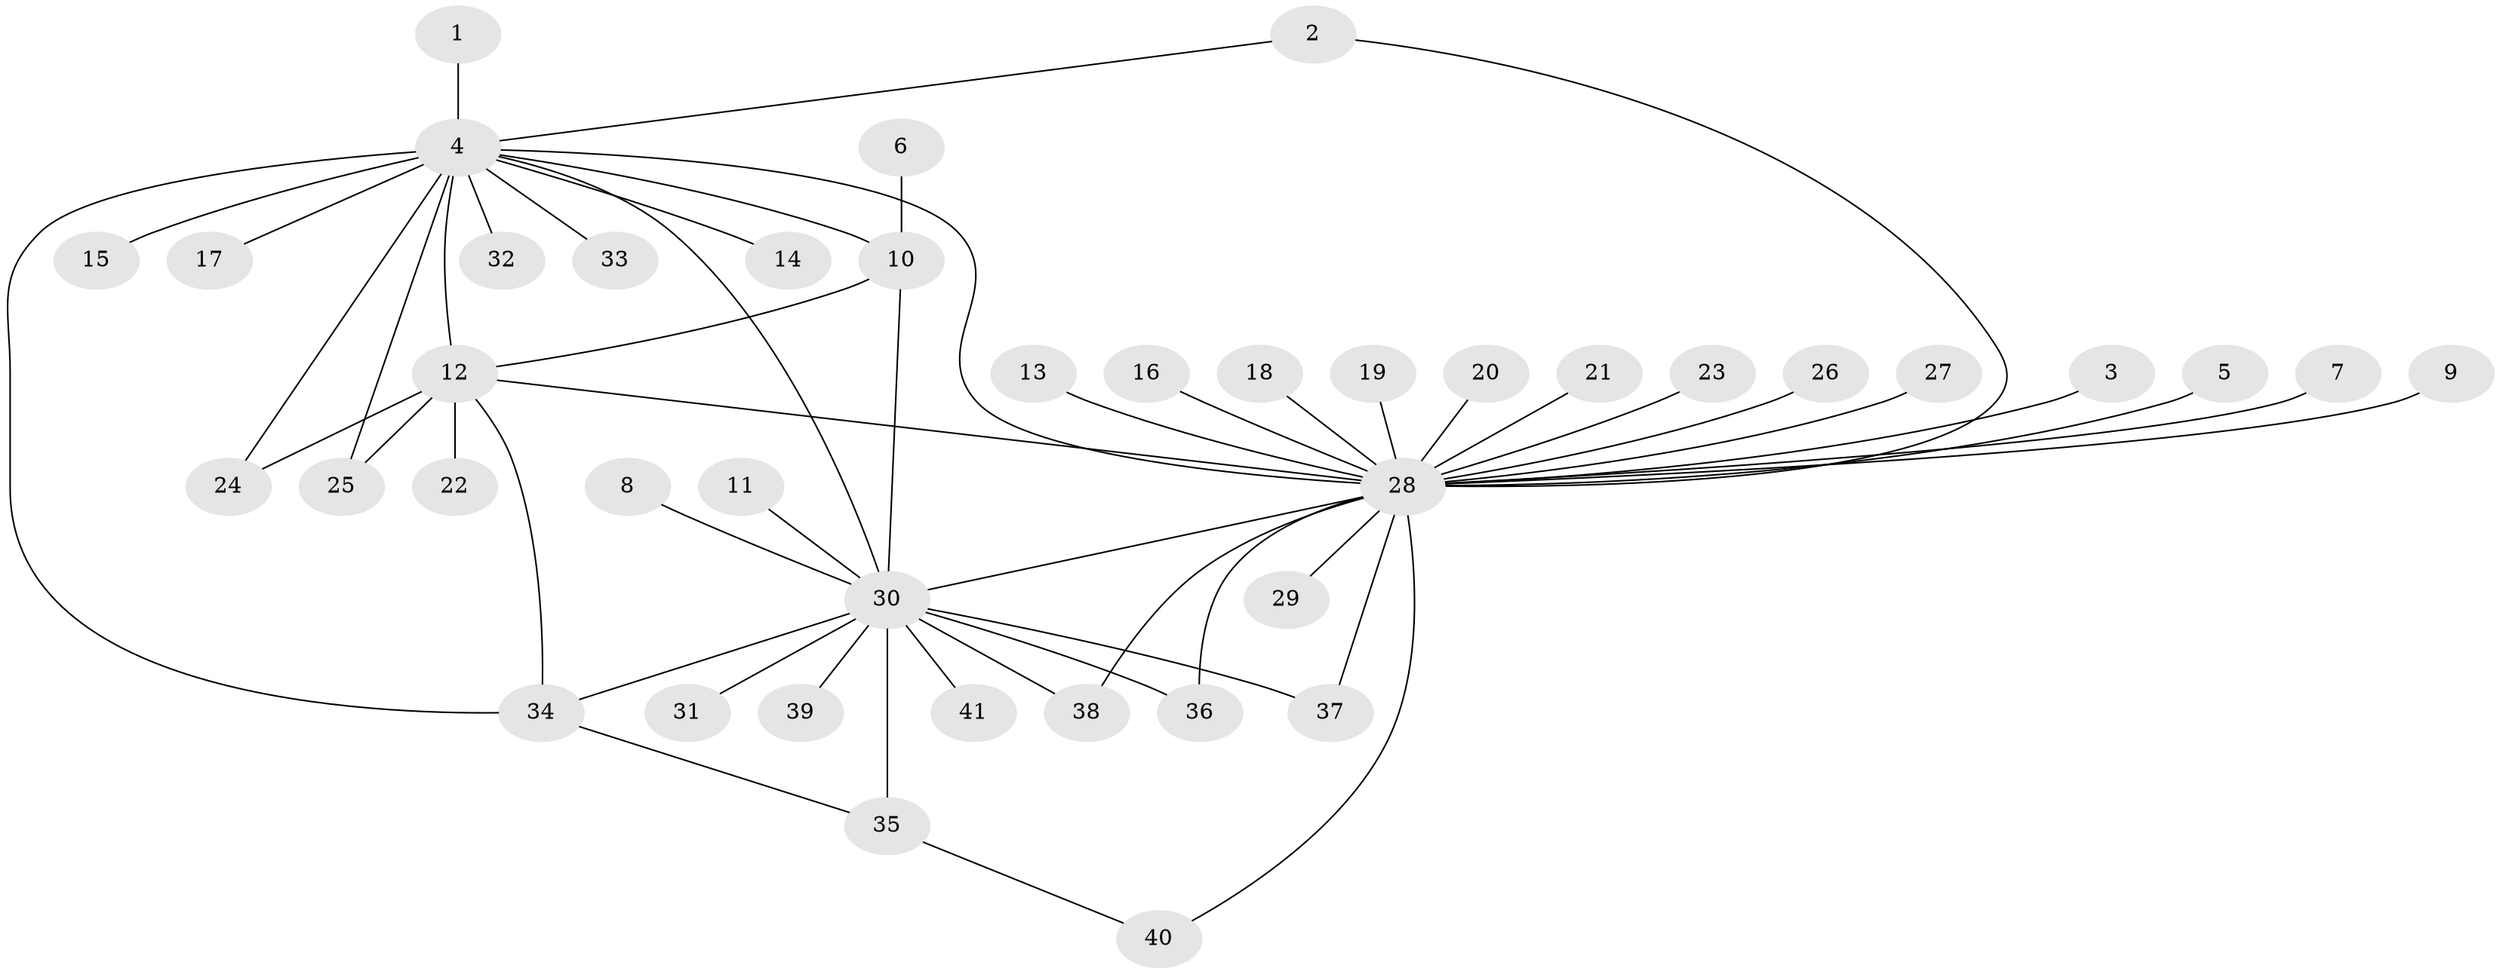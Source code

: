 // original degree distribution, {17: 0.012195121951219513, 6: 0.024390243902439025, 1: 0.5121951219512195, 16: 0.012195121951219513, 15: 0.012195121951219513, 2: 0.24390243902439024, 3: 0.10975609756097561, 4: 0.04878048780487805, 14: 0.012195121951219513, 7: 0.012195121951219513}
// Generated by graph-tools (version 1.1) at 2025/49/03/09/25 03:49:49]
// undirected, 41 vertices, 54 edges
graph export_dot {
graph [start="1"]
  node [color=gray90,style=filled];
  1;
  2;
  3;
  4;
  5;
  6;
  7;
  8;
  9;
  10;
  11;
  12;
  13;
  14;
  15;
  16;
  17;
  18;
  19;
  20;
  21;
  22;
  23;
  24;
  25;
  26;
  27;
  28;
  29;
  30;
  31;
  32;
  33;
  34;
  35;
  36;
  37;
  38;
  39;
  40;
  41;
  1 -- 4 [weight=1.0];
  2 -- 4 [weight=1.0];
  2 -- 28 [weight=1.0];
  3 -- 28 [weight=1.0];
  4 -- 10 [weight=1.0];
  4 -- 12 [weight=1.0];
  4 -- 14 [weight=1.0];
  4 -- 15 [weight=1.0];
  4 -- 17 [weight=1.0];
  4 -- 24 [weight=1.0];
  4 -- 25 [weight=1.0];
  4 -- 28 [weight=1.0];
  4 -- 30 [weight=1.0];
  4 -- 32 [weight=1.0];
  4 -- 33 [weight=1.0];
  4 -- 34 [weight=2.0];
  5 -- 28 [weight=1.0];
  6 -- 10 [weight=1.0];
  7 -- 28 [weight=1.0];
  8 -- 30 [weight=1.0];
  9 -- 28 [weight=1.0];
  10 -- 12 [weight=1.0];
  10 -- 30 [weight=1.0];
  11 -- 30 [weight=1.0];
  12 -- 22 [weight=1.0];
  12 -- 24 [weight=1.0];
  12 -- 25 [weight=1.0];
  12 -- 28 [weight=1.0];
  12 -- 34 [weight=1.0];
  13 -- 28 [weight=1.0];
  16 -- 28 [weight=1.0];
  18 -- 28 [weight=1.0];
  19 -- 28 [weight=1.0];
  20 -- 28 [weight=1.0];
  21 -- 28 [weight=1.0];
  23 -- 28 [weight=2.0];
  26 -- 28 [weight=1.0];
  27 -- 28 [weight=1.0];
  28 -- 29 [weight=1.0];
  28 -- 30 [weight=2.0];
  28 -- 36 [weight=1.0];
  28 -- 37 [weight=1.0];
  28 -- 38 [weight=1.0];
  28 -- 40 [weight=1.0];
  30 -- 31 [weight=1.0];
  30 -- 34 [weight=1.0];
  30 -- 35 [weight=1.0];
  30 -- 36 [weight=1.0];
  30 -- 37 [weight=1.0];
  30 -- 38 [weight=1.0];
  30 -- 39 [weight=1.0];
  30 -- 41 [weight=1.0];
  34 -- 35 [weight=1.0];
  35 -- 40 [weight=1.0];
}
